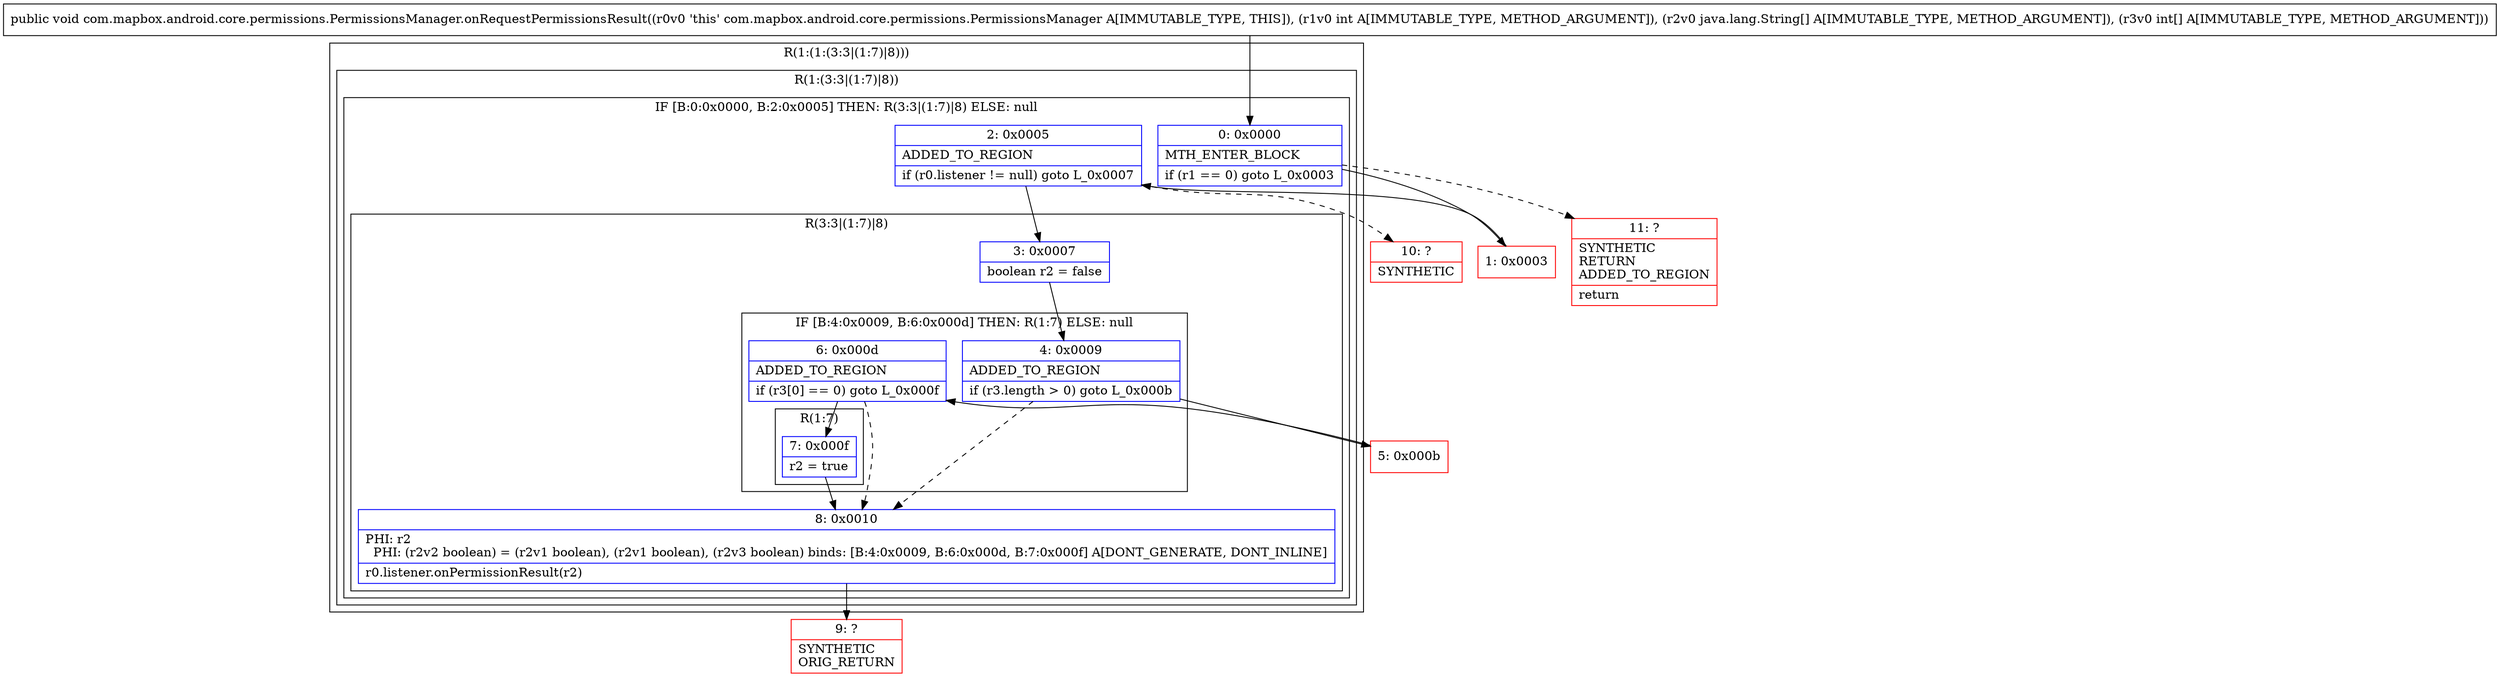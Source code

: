 digraph "CFG forcom.mapbox.android.core.permissions.PermissionsManager.onRequestPermissionsResult(I[Ljava\/lang\/String;[I)V" {
subgraph cluster_Region_1686263386 {
label = "R(1:(1:(3:3|(1:7)|8)))";
node [shape=record,color=blue];
subgraph cluster_Region_2124923113 {
label = "R(1:(3:3|(1:7)|8))";
node [shape=record,color=blue];
subgraph cluster_IfRegion_1000405248 {
label = "IF [B:0:0x0000, B:2:0x0005] THEN: R(3:3|(1:7)|8) ELSE: null";
node [shape=record,color=blue];
Node_0 [shape=record,label="{0\:\ 0x0000|MTH_ENTER_BLOCK\l|if (r1 == 0) goto L_0x0003\l}"];
Node_2 [shape=record,label="{2\:\ 0x0005|ADDED_TO_REGION\l|if (r0.listener != null) goto L_0x0007\l}"];
subgraph cluster_Region_1206635468 {
label = "R(3:3|(1:7)|8)";
node [shape=record,color=blue];
Node_3 [shape=record,label="{3\:\ 0x0007|boolean r2 = false\l}"];
subgraph cluster_IfRegion_650462505 {
label = "IF [B:4:0x0009, B:6:0x000d] THEN: R(1:7) ELSE: null";
node [shape=record,color=blue];
Node_4 [shape=record,label="{4\:\ 0x0009|ADDED_TO_REGION\l|if (r3.length \> 0) goto L_0x000b\l}"];
Node_6 [shape=record,label="{6\:\ 0x000d|ADDED_TO_REGION\l|if (r3[0] == 0) goto L_0x000f\l}"];
subgraph cluster_Region_849809721 {
label = "R(1:7)";
node [shape=record,color=blue];
Node_7 [shape=record,label="{7\:\ 0x000f|r2 = true\l}"];
}
}
Node_8 [shape=record,label="{8\:\ 0x0010|PHI: r2 \l  PHI: (r2v2 boolean) = (r2v1 boolean), (r2v1 boolean), (r2v3 boolean) binds: [B:4:0x0009, B:6:0x000d, B:7:0x000f] A[DONT_GENERATE, DONT_INLINE]\l|r0.listener.onPermissionResult(r2)\l}"];
}
}
}
}
Node_1 [shape=record,color=red,label="{1\:\ 0x0003}"];
Node_5 [shape=record,color=red,label="{5\:\ 0x000b}"];
Node_9 [shape=record,color=red,label="{9\:\ ?|SYNTHETIC\lORIG_RETURN\l}"];
Node_10 [shape=record,color=red,label="{10\:\ ?|SYNTHETIC\l}"];
Node_11 [shape=record,color=red,label="{11\:\ ?|SYNTHETIC\lRETURN\lADDED_TO_REGION\l|return\l}"];
MethodNode[shape=record,label="{public void com.mapbox.android.core.permissions.PermissionsManager.onRequestPermissionsResult((r0v0 'this' com.mapbox.android.core.permissions.PermissionsManager A[IMMUTABLE_TYPE, THIS]), (r1v0 int A[IMMUTABLE_TYPE, METHOD_ARGUMENT]), (r2v0 java.lang.String[] A[IMMUTABLE_TYPE, METHOD_ARGUMENT]), (r3v0 int[] A[IMMUTABLE_TYPE, METHOD_ARGUMENT])) }"];
MethodNode -> Node_0;
Node_0 -> Node_1;
Node_0 -> Node_11[style=dashed];
Node_2 -> Node_3;
Node_2 -> Node_10[style=dashed];
Node_3 -> Node_4;
Node_4 -> Node_5;
Node_4 -> Node_8[style=dashed];
Node_6 -> Node_7;
Node_6 -> Node_8[style=dashed];
Node_7 -> Node_8;
Node_8 -> Node_9;
Node_1 -> Node_2;
Node_5 -> Node_6;
}

